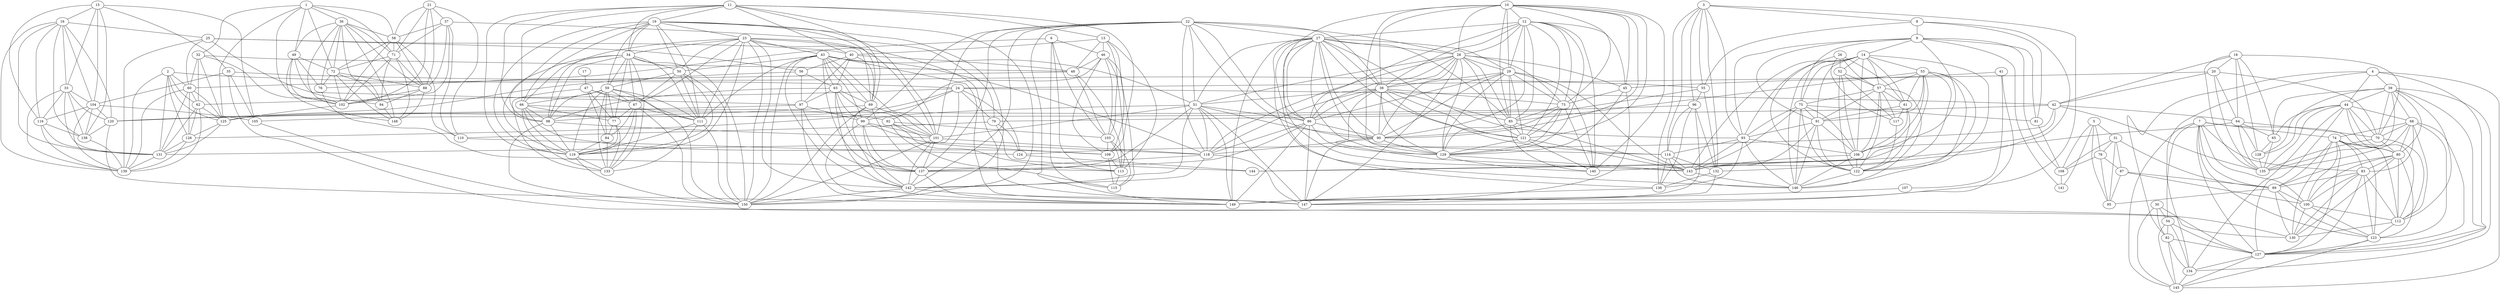 graph grafoGeografico{
1--32
1--36
1--49
1--58
1--71
1--72
1--102
1--125
2--24
2--60
2--62
2--125
2--126
2--131
2--139
3--8
3--55
3--93
3--96
3--114
3--132
3--136
3--149
4--39
4--44
4--82
4--127
4--134
4--145
5--31
5--78
5--95
5--108
5--141
6--46
6--76
6--103
6--113
6--115
7--54
7--74
7--80
7--83
7--89
7--100
7--123
7--127
7--145
8--9
8--55
8--81
8--132
9--14
9--75
9--81
9--91
9--93
9--106
9--108
9--141
10--12
10--28
10--29
10--38
10--45
10--73
10--85
10--86
10--90
10--121
10--129
10--140
11--13
11--19
11--34
11--40
11--66
11--69
11--98
11--109
11--119
11--150
12--27
12--28
12--29
12--38
12--45
12--73
12--85
12--86
12--90
12--121
12--129
12--140
13--40
13--46
13--48
13--103
13--109
13--113
14--52
14--53
14--57
14--61
14--75
14--91
14--93
14--106
14--122
14--143
14--146
15--16
15--33
15--35
15--104
15--105
15--116
15--138
16--25
16--33
16--104
16--116
16--120
16--131
16--138
16--139
17--47
18--20
18--42
18--64
18--65
18--70
18--128
18--135
19--23
19--34
19--50
19--59
19--66
19--69
19--98
19--101
19--111
19--119
19--150
20--24
20--42
20--64
20--70
20--135
21--37
21--58
21--71
21--88
21--102
21--110
22--27
22--28
22--38
22--51
22--86
22--90
22--99
22--101
22--118
22--137
22--142
22--149
23--34
23--43
23--50
23--67
23--69
23--98
23--101
23--111
23--119
23--142
23--147
23--150
24--42
24--62
24--79
24--124
24--125
24--126
24--131
25--40
25--56
25--60
25--97
25--139
26--52
26--57
26--61
26--117
26--122
27--28
27--29
27--38
27--51
27--85
27--86
27--90
27--93
27--114
27--121
27--129
27--136
27--143
27--146
27--149
28--29
28--38
28--45
28--51
28--73
28--85
28--86
28--90
28--118
28--121
28--129
28--147
29--38
29--73
29--85
29--86
29--90
29--121
29--129
29--140
29--143
30--54
30--82
30--127
30--145
31--78
31--87
31--89
31--95
31--108
32--48
32--60
32--62
32--102
32--125
33--104
33--116
33--120
33--131
33--138
33--139
34--50
34--59
34--66
34--67
34--77
34--98
34--111
34--119
34--133
34--150
35--55
35--104
35--105
35--130
36--49
36--58
36--71
36--72
36--76
36--88
36--94
36--102
36--148
37--58
37--71
37--79
37--88
37--102
37--110
38--51
38--73
38--85
38--86
38--90
38--114
38--118
38--121
38--129
38--143
39--44
39--65
39--68
39--70
39--80
39--112
39--127
39--128
39--134
39--135
40--48
40--56
40--63
40--69
40--97
41--45
41--107
41--147
42--64
42--79
42--124
42--135
42--144
43--50
43--51
43--63
43--69
43--99
43--101
43--111
43--118
43--137
43--142
43--147
43--150
44--65
44--68
44--70
44--80
44--112
44--127
44--128
44--134
44--135
45--73
45--129
45--147
46--48
46--92
46--103
46--109
46--113
46--115
47--67
47--77
47--84
47--111
47--133
48--60
48--103
48--113
49--72
49--76
49--94
49--102
49--148
50--59
50--67
50--111
50--119
50--150
51--86
51--90
51--99
51--101
51--118
51--137
51--142
51--147
51--149
52--57
52--106
52--117
52--122
53--57
53--61
53--85
53--91
53--106
53--122
53--140
53--143
53--146
54--82
54--127
54--134
54--145
55--96
55--105
55--132
56--63
56--97
56--120
57--61
57--75
57--91
57--106
57--117
57--122
57--146
58--71
58--72
58--88
58--102
58--110
59--66
59--67
59--77
59--84
59--98
59--111
59--119
59--133
59--150
60--62
60--125
60--126
60--131
60--139
61--91
61--106
61--117
61--122
62--125
62--126
62--131
62--139
63--69
63--97
63--98
63--99
63--101
63--137
63--142
64--65
64--70
64--128
64--135
64--144
65--128
65--135
66--77
66--92
66--98
66--109
66--119
66--133
67--77
67--84
67--111
67--119
67--133
67--150
68--70
68--74
68--80
68--83
68--112
68--123
68--127
68--135
69--98
69--101
69--137
69--142
69--150
70--80
70--112
70--135
71--72
71--88
71--94
71--102
71--148
72--76
72--88
72--94
72--102
72--148
73--85
73--90
73--121
73--129
73--140
74--80
74--83
74--89
74--100
74--112
74--123
74--127
74--130
75--81
75--91
75--93
75--106
75--122
75--143
75--146
76--113
77--84
77--119
77--133
78--87
78--95
78--108
79--110
79--124
79--144
80--83
80--89
80--100
80--112
80--123
80--130
81--108
82--127
82--134
82--145
83--89
83--100
83--112
83--123
83--127
83--130
84--119
84--133
85--121
85--129
85--140
85--143
86--90
86--118
86--129
86--137
86--147
86--149
87--89
87--95
87--100
88--94
88--102
88--148
89--95
89--100
89--123
89--130
90--118
90--129
90--147
91--93
91--106
91--122
91--143
91--146
92--103
92--109
92--113
92--115
93--106
93--114
93--136
93--143
93--146
94--148
96--114
96--120
96--132
96--136
96--149
97--99
97--120
97--137
97--149
98--101
98--119
98--150
99--101
99--118
99--137
99--142
99--149
100--112
100--123
100--130
101--118
101--137
101--142
101--150
102--125
103--109
103--113
103--115
104--105
104--116
104--120
104--138
104--139
105--130
106--122
106--143
106--146
107--147
108--141
109--113
109--115
110--124
111--119
111--133
111--150
112--123
112--130
113--115
114--132
114--136
114--143
114--146
116--131
116--138
116--139
117--122
118--137
118--142
118--147
119--133
119--150
120--138
120--149
121--129
121--140
121--143
122--146
123--127
123--145
124--144
125--126
125--131
126--131
126--139
127--134
127--145
128--135
129--140
129--143
131--139
132--136
132--149
134--145
136--149
137--142
137--149
138--139
142--147
142--150
143--146
}
